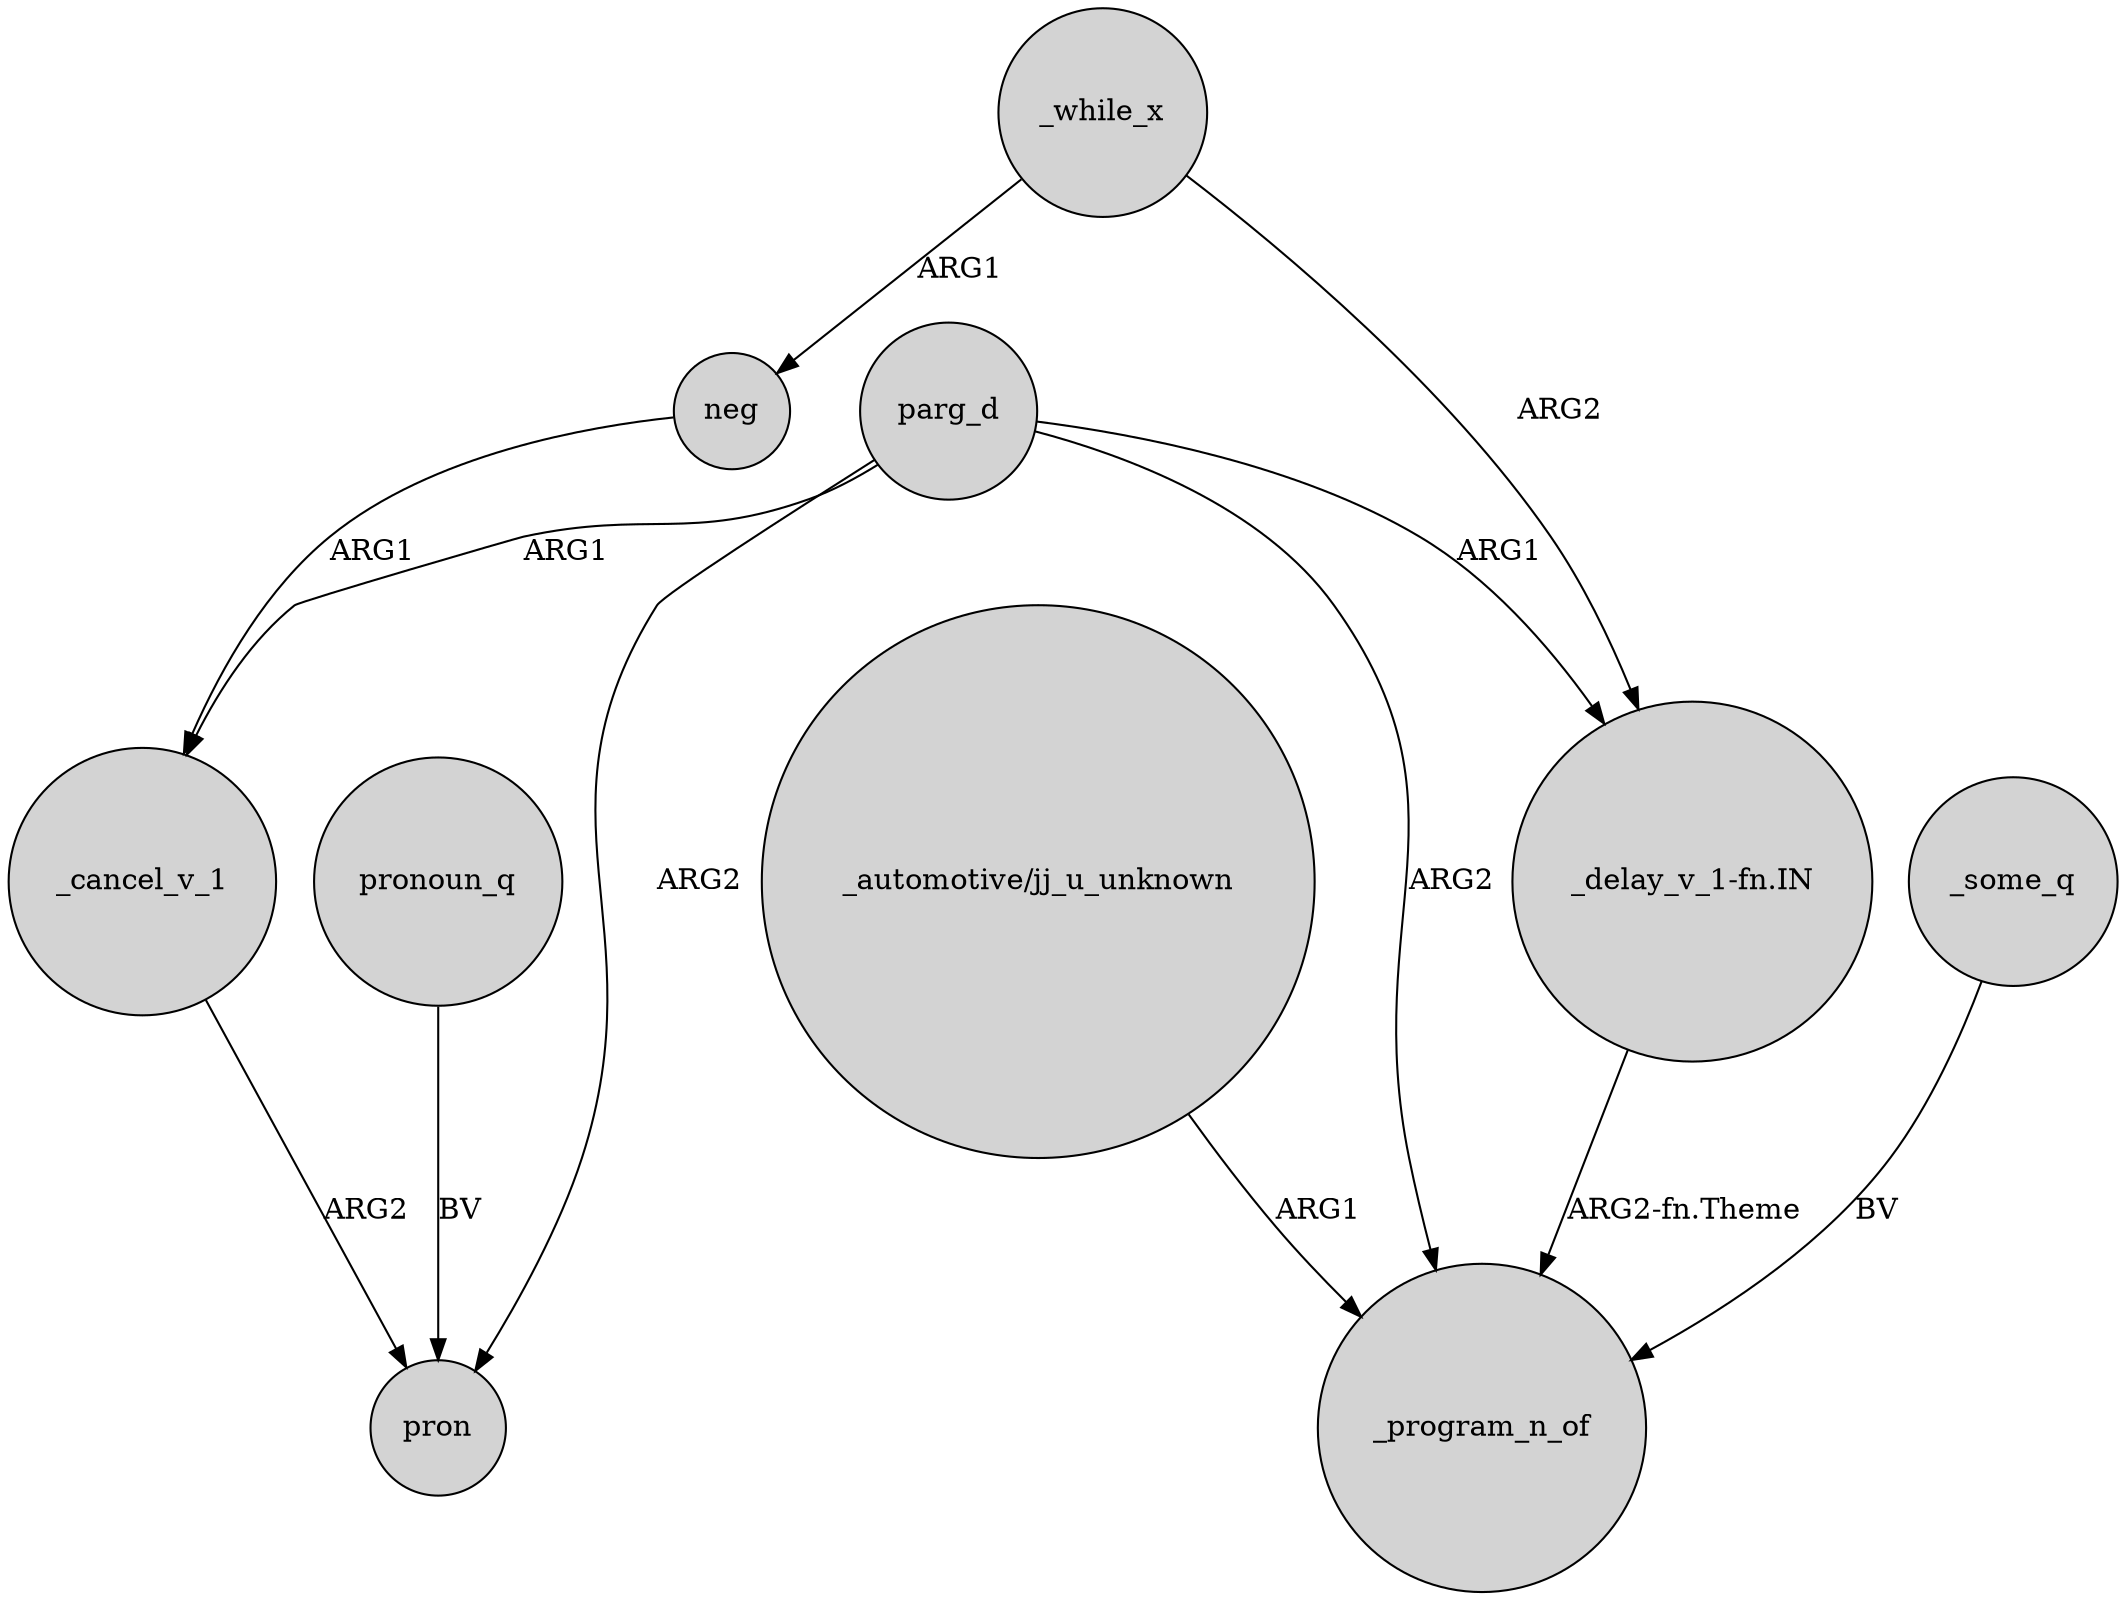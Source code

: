 digraph {
	node [shape=circle style=filled]
	_while_x -> neg [label=ARG1]
	parg_d -> _program_n_of [label=ARG2]
	"_delay_v_1-fn.IN" -> _program_n_of [label="ARG2-fn.Theme"]
	parg_d -> "_delay_v_1-fn.IN" [label=ARG1]
	_some_q -> _program_n_of [label=BV]
	_cancel_v_1 -> pron [label=ARG2]
	"_automotive/jj_u_unknown" -> _program_n_of [label=ARG1]
	_while_x -> "_delay_v_1-fn.IN" [label=ARG2]
	neg -> _cancel_v_1 [label=ARG1]
	parg_d -> pron [label=ARG2]
	parg_d -> _cancel_v_1 [label=ARG1]
	pronoun_q -> pron [label=BV]
}
